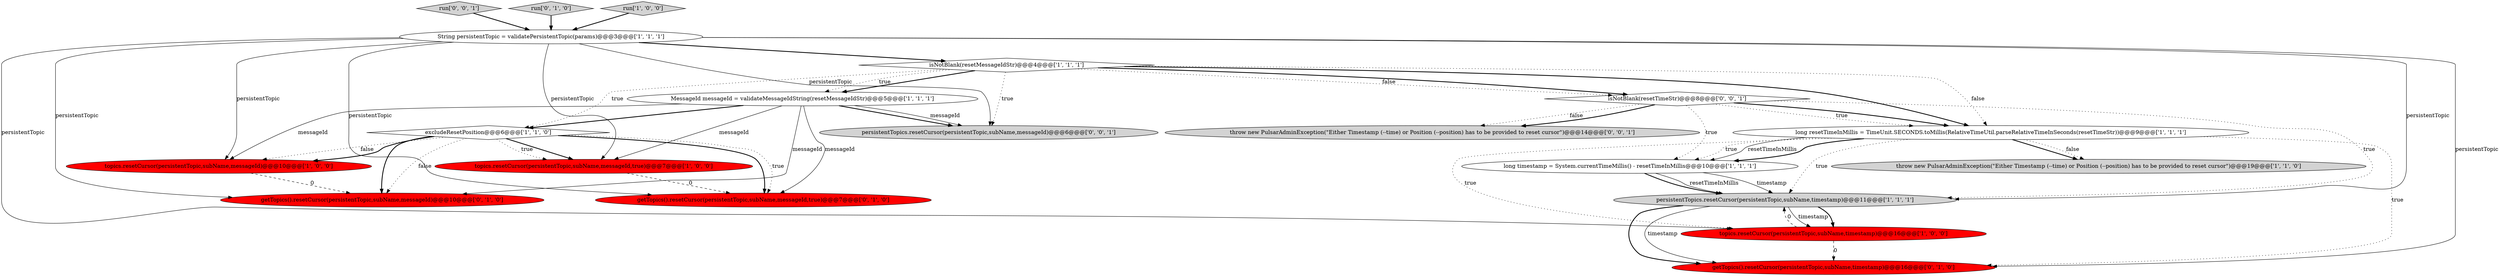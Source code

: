 digraph {
10 [style = filled, label = "long timestamp = System.currentTimeMillis() - resetTimeInMillis@@@10@@@['1', '1', '1']", fillcolor = white, shape = ellipse image = "AAA0AAABBB1BBB"];
1 [style = filled, label = "isNotBlank(resetMessageIdStr)@@@4@@@['1', '1', '1']", fillcolor = white, shape = diamond image = "AAA0AAABBB1BBB"];
4 [style = filled, label = "persistentTopics.resetCursor(persistentTopic,subName,timestamp)@@@11@@@['1', '1', '1']", fillcolor = lightgray, shape = ellipse image = "AAA0AAABBB1BBB"];
6 [style = filled, label = "String persistentTopic = validatePersistentTopic(params)@@@3@@@['1', '1', '1']", fillcolor = white, shape = ellipse image = "AAA0AAABBB1BBB"];
13 [style = filled, label = "getTopics().resetCursor(persistentTopic,subName,messageId,true)@@@7@@@['0', '1', '0']", fillcolor = red, shape = ellipse image = "AAA1AAABBB2BBB"];
9 [style = filled, label = "long resetTimeInMillis = TimeUnit.SECONDS.toMillis(RelativeTimeUtil.parseRelativeTimeInSeconds(resetTimeStr))@@@9@@@['1', '1', '1']", fillcolor = white, shape = ellipse image = "AAA0AAABBB1BBB"];
15 [style = filled, label = "getTopics().resetCursor(persistentTopic,subName,messageId)@@@10@@@['0', '1', '0']", fillcolor = red, shape = ellipse image = "AAA1AAABBB2BBB"];
3 [style = filled, label = "topics.resetCursor(persistentTopic,subName,messageId,true)@@@7@@@['1', '0', '0']", fillcolor = red, shape = ellipse image = "AAA1AAABBB1BBB"];
11 [style = filled, label = "topics.resetCursor(persistentTopic,subName,timestamp)@@@16@@@['1', '0', '0']", fillcolor = red, shape = ellipse image = "AAA1AAABBB1BBB"];
14 [style = filled, label = "getTopics().resetCursor(persistentTopic,subName,timestamp)@@@16@@@['0', '1', '0']", fillcolor = red, shape = ellipse image = "AAA1AAABBB2BBB"];
19 [style = filled, label = "run['0', '0', '1']", fillcolor = lightgray, shape = diamond image = "AAA0AAABBB3BBB"];
16 [style = filled, label = "persistentTopics.resetCursor(persistentTopic,subName,messageId)@@@6@@@['0', '0', '1']", fillcolor = lightgray, shape = ellipse image = "AAA0AAABBB3BBB"];
5 [style = filled, label = "MessageId messageId = validateMessageIdString(resetMessageIdStr)@@@5@@@['1', '1', '1']", fillcolor = white, shape = ellipse image = "AAA0AAABBB1BBB"];
2 [style = filled, label = "topics.resetCursor(persistentTopic,subName,messageId)@@@10@@@['1', '0', '0']", fillcolor = red, shape = ellipse image = "AAA1AAABBB1BBB"];
12 [style = filled, label = "run['0', '1', '0']", fillcolor = lightgray, shape = diamond image = "AAA0AAABBB2BBB"];
17 [style = filled, label = "isNotBlank(resetTimeStr)@@@8@@@['0', '0', '1']", fillcolor = white, shape = diamond image = "AAA0AAABBB3BBB"];
8 [style = filled, label = "run['1', '0', '0']", fillcolor = lightgray, shape = diamond image = "AAA0AAABBB1BBB"];
18 [style = filled, label = "throw new PulsarAdminException(\"Either Timestamp (--time) or Position (--position) has to be provided to reset cursor\")@@@14@@@['0', '0', '1']", fillcolor = lightgray, shape = ellipse image = "AAA0AAABBB3BBB"];
7 [style = filled, label = "excludeResetPosition@@@6@@@['1', '1', '0']", fillcolor = white, shape = diamond image = "AAA0AAABBB1BBB"];
0 [style = filled, label = "throw new PulsarAdminException(\"Either Timestamp (--time) or Position (--position) has to be provided to reset cursor\")@@@19@@@['1', '1', '0']", fillcolor = lightgray, shape = ellipse image = "AAA0AAABBB1BBB"];
1->5 [style = bold, label=""];
7->13 [style = bold, label=""];
6->11 [style = solid, label="persistentTopic"];
4->14 [style = bold, label=""];
9->0 [style = bold, label=""];
1->17 [style = dotted, label="false"];
17->4 [style = dotted, label="true"];
6->3 [style = solid, label="persistentTopic"];
17->9 [style = bold, label=""];
9->11 [style = dotted, label="true"];
7->13 [style = dotted, label="true"];
1->9 [style = dotted, label="false"];
9->0 [style = dotted, label="false"];
9->10 [style = solid, label="resetTimeInMillis"];
8->6 [style = bold, label=""];
9->10 [style = bold, label=""];
5->3 [style = solid, label="messageId"];
4->14 [style = solid, label="timestamp"];
10->4 [style = solid, label="timestamp"];
19->6 [style = bold, label=""];
12->6 [style = bold, label=""];
6->14 [style = solid, label="persistentTopic"];
3->13 [style = dashed, label="0"];
6->4 [style = solid, label="persistentTopic"];
7->3 [style = bold, label=""];
1->9 [style = bold, label=""];
9->14 [style = dotted, label="true"];
1->17 [style = bold, label=""];
2->15 [style = dashed, label="0"];
4->11 [style = solid, label="timestamp"];
5->16 [style = bold, label=""];
1->7 [style = dotted, label="true"];
6->2 [style = solid, label="persistentTopic"];
6->1 [style = bold, label=""];
17->10 [style = dotted, label="true"];
5->16 [style = solid, label="messageId"];
7->3 [style = dotted, label="true"];
7->2 [style = bold, label=""];
5->2 [style = solid, label="messageId"];
11->14 [style = dashed, label="0"];
5->15 [style = solid, label="messageId"];
17->9 [style = dotted, label="true"];
17->18 [style = dotted, label="false"];
10->4 [style = bold, label=""];
6->15 [style = solid, label="persistentTopic"];
5->13 [style = solid, label="messageId"];
7->2 [style = dotted, label="false"];
5->7 [style = bold, label=""];
7->15 [style = bold, label=""];
6->13 [style = solid, label="persistentTopic"];
6->16 [style = solid, label="persistentTopic"];
9->4 [style = dotted, label="true"];
1->16 [style = dotted, label="true"];
4->11 [style = bold, label=""];
11->4 [style = dashed, label="0"];
9->10 [style = dotted, label="true"];
7->15 [style = dotted, label="false"];
1->5 [style = dotted, label="true"];
17->18 [style = bold, label=""];
10->4 [style = solid, label="resetTimeInMillis"];
}
